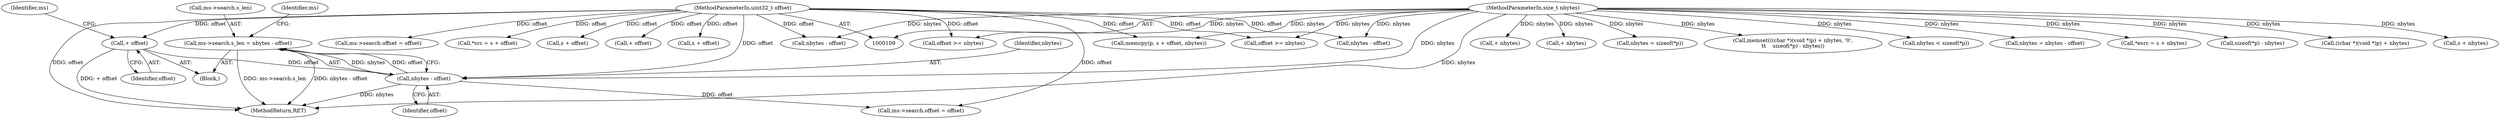 digraph "1_file_4a284c89d6ef11aca34da65da7d673050a5ea320_3@integer" {
"1000130" [label="(Call,ms->search.s_len = nbytes - offset)"];
"1000136" [label="(Call,nbytes - offset)"];
"1000116" [label="(MethodParameterIn,size_t nbytes)"];
"1000128" [label="(Call,+ offset)"];
"1000115" [label="(MethodParameterIn,uint32_t offset)"];
"1000383" [label="(Call,memcpy(p, s + offset, nbytes))"];
"1000138" [label="(Identifier,offset)"];
"1000208" [label="(Call,+ nbytes)"];
"1000126" [label="(Block,)"];
"1000413" [label="(MethodReturn,RET)"];
"1000179" [label="(Call,+ nbytes)"];
"1000372" [label="(Call,nbytes - offset)"];
"1000177" [label="(Call,+ offset)"];
"1000130" [label="(Call,ms->search.s_len = nbytes - offset)"];
"1000115" [label="(MethodParameterIn,uint32_t offset)"];
"1000248" [label="(Call,s + offset)"];
"1000116" [label="(MethodParameterIn,size_t nbytes)"];
"1000129" [label="(Identifier,offset)"];
"1000131" [label="(Call,ms->search.s_len)"];
"1000137" [label="(Identifier,nbytes)"];
"1000376" [label="(Call,nbytes = sizeof(*p))"];
"1000284" [label="(Call,offset >= nbytes)"];
"1000397" [label="(Call,memset(((char *)(void *)p) + nbytes, '\0',\n\t\t    sizeof(*p) - nbytes))"];
"1000390" [label="(Call,nbytes < sizeof(*p))"];
"1000136" [label="(Call,nbytes - offset)"];
"1000133" [label="(Identifier,ms)"];
"1000370" [label="(Call,nbytes = nbytes - offset)"];
"1000142" [label="(Identifier,ms)"];
"1000139" [label="(Call,ms->search.offset = offset)"];
"1000226" [label="(Call,ms->search.offset = offset)"];
"1000252" [label="(Call,*esrc = s + nbytes)"];
"1000406" [label="(Call,sizeof(*p) - nbytes)"];
"1000398" [label="(Call,((char *)(void *)p) + nbytes)"];
"1000246" [label="(Call,*src = s + offset)"];
"1000348" [label="(Call,offset >= nbytes)"];
"1000254" [label="(Call,s + nbytes)"];
"1000385" [label="(Call,s + offset)"];
"1000128" [label="(Call,+ offset)"];
"1000364" [label="(Call,nbytes - offset)"];
"1000130" -> "1000126"  [label="AST: "];
"1000130" -> "1000136"  [label="CFG: "];
"1000131" -> "1000130"  [label="AST: "];
"1000136" -> "1000130"  [label="AST: "];
"1000142" -> "1000130"  [label="CFG: "];
"1000130" -> "1000413"  [label="DDG: nbytes - offset"];
"1000130" -> "1000413"  [label="DDG: ms->search.s_len"];
"1000136" -> "1000130"  [label="DDG: nbytes"];
"1000136" -> "1000130"  [label="DDG: offset"];
"1000136" -> "1000138"  [label="CFG: "];
"1000137" -> "1000136"  [label="AST: "];
"1000138" -> "1000136"  [label="AST: "];
"1000136" -> "1000413"  [label="DDG: nbytes"];
"1000116" -> "1000136"  [label="DDG: nbytes"];
"1000128" -> "1000136"  [label="DDG: offset"];
"1000115" -> "1000136"  [label="DDG: offset"];
"1000136" -> "1000139"  [label="DDG: offset"];
"1000116" -> "1000109"  [label="AST: "];
"1000116" -> "1000413"  [label="DDG: nbytes"];
"1000116" -> "1000179"  [label="DDG: nbytes"];
"1000116" -> "1000208"  [label="DDG: nbytes"];
"1000116" -> "1000252"  [label="DDG: nbytes"];
"1000116" -> "1000254"  [label="DDG: nbytes"];
"1000116" -> "1000284"  [label="DDG: nbytes"];
"1000116" -> "1000348"  [label="DDG: nbytes"];
"1000116" -> "1000364"  [label="DDG: nbytes"];
"1000116" -> "1000370"  [label="DDG: nbytes"];
"1000116" -> "1000372"  [label="DDG: nbytes"];
"1000116" -> "1000376"  [label="DDG: nbytes"];
"1000116" -> "1000383"  [label="DDG: nbytes"];
"1000116" -> "1000390"  [label="DDG: nbytes"];
"1000116" -> "1000397"  [label="DDG: nbytes"];
"1000116" -> "1000398"  [label="DDG: nbytes"];
"1000116" -> "1000406"  [label="DDG: nbytes"];
"1000128" -> "1000126"  [label="AST: "];
"1000128" -> "1000129"  [label="CFG: "];
"1000129" -> "1000128"  [label="AST: "];
"1000133" -> "1000128"  [label="CFG: "];
"1000128" -> "1000413"  [label="DDG: + offset"];
"1000115" -> "1000128"  [label="DDG: offset"];
"1000115" -> "1000109"  [label="AST: "];
"1000115" -> "1000413"  [label="DDG: offset"];
"1000115" -> "1000139"  [label="DDG: offset"];
"1000115" -> "1000177"  [label="DDG: offset"];
"1000115" -> "1000226"  [label="DDG: offset"];
"1000115" -> "1000246"  [label="DDG: offset"];
"1000115" -> "1000248"  [label="DDG: offset"];
"1000115" -> "1000284"  [label="DDG: offset"];
"1000115" -> "1000348"  [label="DDG: offset"];
"1000115" -> "1000364"  [label="DDG: offset"];
"1000115" -> "1000372"  [label="DDG: offset"];
"1000115" -> "1000383"  [label="DDG: offset"];
"1000115" -> "1000385"  [label="DDG: offset"];
}
